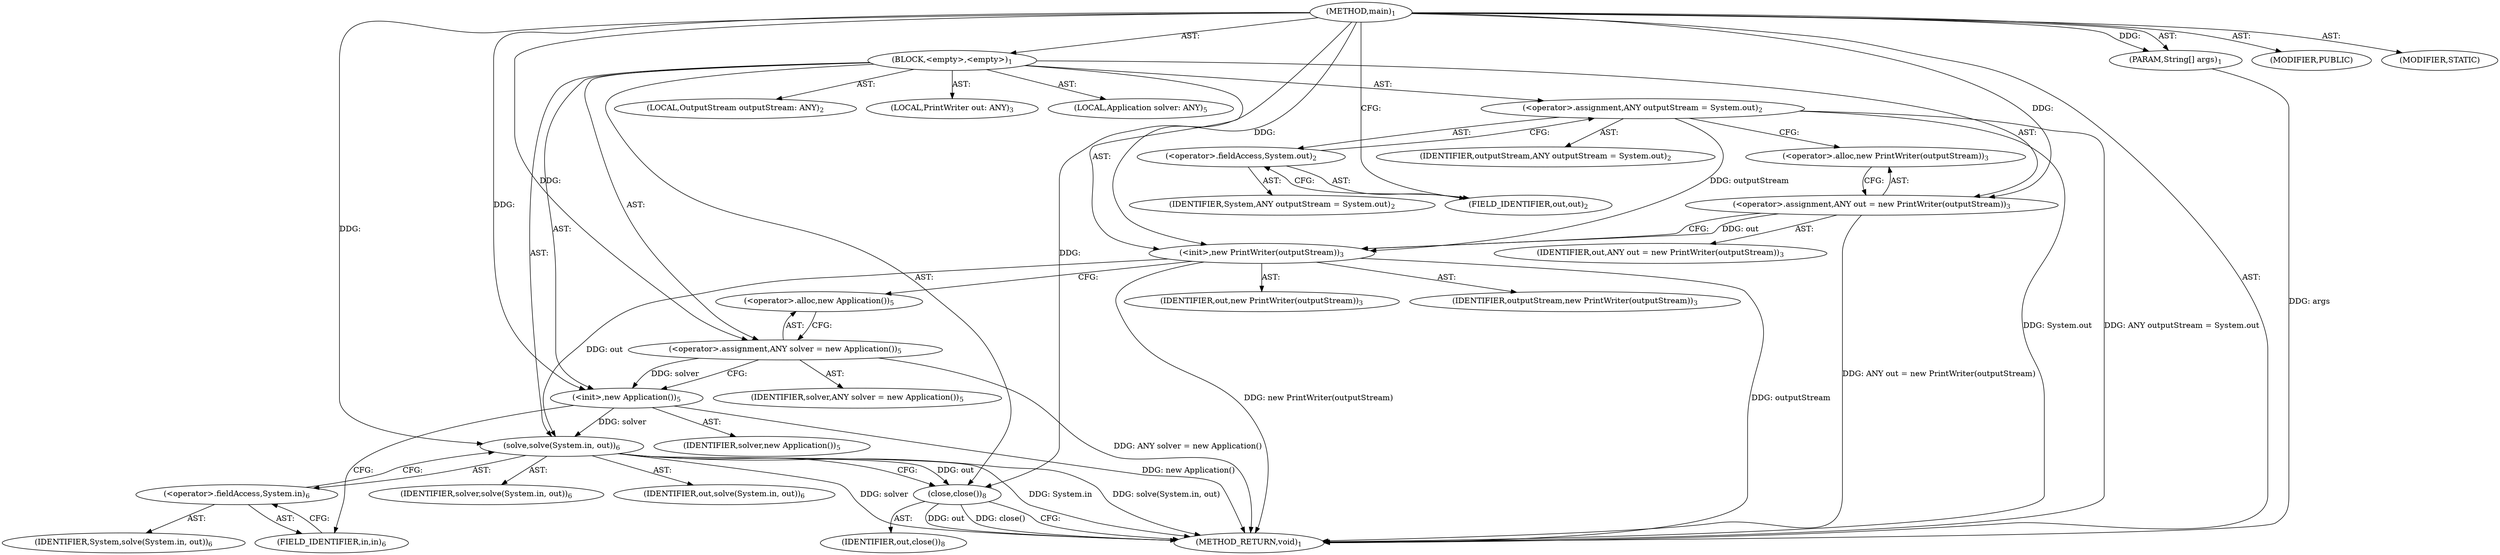 digraph "main" {  
"21" [label = <(METHOD,main)<SUB>1</SUB>> ]
"22" [label = <(PARAM,String[] args)<SUB>1</SUB>> ]
"23" [label = <(BLOCK,&lt;empty&gt;,&lt;empty&gt;)<SUB>1</SUB>> ]
"24" [label = <(LOCAL,OutputStream outputStream: ANY)<SUB>2</SUB>> ]
"25" [label = <(&lt;operator&gt;.assignment,ANY outputStream = System.out)<SUB>2</SUB>> ]
"26" [label = <(IDENTIFIER,outputStream,ANY outputStream = System.out)<SUB>2</SUB>> ]
"27" [label = <(&lt;operator&gt;.fieldAccess,System.out)<SUB>2</SUB>> ]
"28" [label = <(IDENTIFIER,System,ANY outputStream = System.out)<SUB>2</SUB>> ]
"29" [label = <(FIELD_IDENTIFIER,out,out)<SUB>2</SUB>> ]
"4" [label = <(LOCAL,PrintWriter out: ANY)<SUB>3</SUB>> ]
"30" [label = <(&lt;operator&gt;.assignment,ANY out = new PrintWriter(outputStream))<SUB>3</SUB>> ]
"31" [label = <(IDENTIFIER,out,ANY out = new PrintWriter(outputStream))<SUB>3</SUB>> ]
"32" [label = <(&lt;operator&gt;.alloc,new PrintWriter(outputStream))<SUB>3</SUB>> ]
"33" [label = <(&lt;init&gt;,new PrintWriter(outputStream))<SUB>3</SUB>> ]
"3" [label = <(IDENTIFIER,out,new PrintWriter(outputStream))<SUB>3</SUB>> ]
"34" [label = <(IDENTIFIER,outputStream,new PrintWriter(outputStream))<SUB>3</SUB>> ]
"6" [label = <(LOCAL,Application solver: ANY)<SUB>5</SUB>> ]
"35" [label = <(&lt;operator&gt;.assignment,ANY solver = new Application())<SUB>5</SUB>> ]
"36" [label = <(IDENTIFIER,solver,ANY solver = new Application())<SUB>5</SUB>> ]
"37" [label = <(&lt;operator&gt;.alloc,new Application())<SUB>5</SUB>> ]
"38" [label = <(&lt;init&gt;,new Application())<SUB>5</SUB>> ]
"5" [label = <(IDENTIFIER,solver,new Application())<SUB>5</SUB>> ]
"39" [label = <(solve,solve(System.in, out))<SUB>6</SUB>> ]
"40" [label = <(IDENTIFIER,solver,solve(System.in, out))<SUB>6</SUB>> ]
"41" [label = <(&lt;operator&gt;.fieldAccess,System.in)<SUB>6</SUB>> ]
"42" [label = <(IDENTIFIER,System,solve(System.in, out))<SUB>6</SUB>> ]
"43" [label = <(FIELD_IDENTIFIER,in,in)<SUB>6</SUB>> ]
"44" [label = <(IDENTIFIER,out,solve(System.in, out))<SUB>6</SUB>> ]
"45" [label = <(close,close())<SUB>8</SUB>> ]
"46" [label = <(IDENTIFIER,out,close())<SUB>8</SUB>> ]
"47" [label = <(MODIFIER,PUBLIC)> ]
"48" [label = <(MODIFIER,STATIC)> ]
"49" [label = <(METHOD_RETURN,void)<SUB>1</SUB>> ]
  "21" -> "22"  [ label = "AST: "] 
  "21" -> "23"  [ label = "AST: "] 
  "21" -> "47"  [ label = "AST: "] 
  "21" -> "48"  [ label = "AST: "] 
  "21" -> "49"  [ label = "AST: "] 
  "23" -> "24"  [ label = "AST: "] 
  "23" -> "25"  [ label = "AST: "] 
  "23" -> "4"  [ label = "AST: "] 
  "23" -> "30"  [ label = "AST: "] 
  "23" -> "33"  [ label = "AST: "] 
  "23" -> "6"  [ label = "AST: "] 
  "23" -> "35"  [ label = "AST: "] 
  "23" -> "38"  [ label = "AST: "] 
  "23" -> "39"  [ label = "AST: "] 
  "23" -> "45"  [ label = "AST: "] 
  "25" -> "26"  [ label = "AST: "] 
  "25" -> "27"  [ label = "AST: "] 
  "27" -> "28"  [ label = "AST: "] 
  "27" -> "29"  [ label = "AST: "] 
  "30" -> "31"  [ label = "AST: "] 
  "30" -> "32"  [ label = "AST: "] 
  "33" -> "3"  [ label = "AST: "] 
  "33" -> "34"  [ label = "AST: "] 
  "35" -> "36"  [ label = "AST: "] 
  "35" -> "37"  [ label = "AST: "] 
  "38" -> "5"  [ label = "AST: "] 
  "39" -> "40"  [ label = "AST: "] 
  "39" -> "41"  [ label = "AST: "] 
  "39" -> "44"  [ label = "AST: "] 
  "41" -> "42"  [ label = "AST: "] 
  "41" -> "43"  [ label = "AST: "] 
  "45" -> "46"  [ label = "AST: "] 
  "25" -> "32"  [ label = "CFG: "] 
  "30" -> "33"  [ label = "CFG: "] 
  "33" -> "37"  [ label = "CFG: "] 
  "35" -> "38"  [ label = "CFG: "] 
  "38" -> "43"  [ label = "CFG: "] 
  "39" -> "45"  [ label = "CFG: "] 
  "45" -> "49"  [ label = "CFG: "] 
  "27" -> "25"  [ label = "CFG: "] 
  "32" -> "30"  [ label = "CFG: "] 
  "37" -> "35"  [ label = "CFG: "] 
  "41" -> "39"  [ label = "CFG: "] 
  "29" -> "27"  [ label = "CFG: "] 
  "43" -> "41"  [ label = "CFG: "] 
  "21" -> "29"  [ label = "CFG: "] 
  "22" -> "49"  [ label = "DDG: args"] 
  "25" -> "49"  [ label = "DDG: System.out"] 
  "25" -> "49"  [ label = "DDG: ANY outputStream = System.out"] 
  "30" -> "49"  [ label = "DDG: ANY out = new PrintWriter(outputStream)"] 
  "33" -> "49"  [ label = "DDG: outputStream"] 
  "33" -> "49"  [ label = "DDG: new PrintWriter(outputStream)"] 
  "35" -> "49"  [ label = "DDG: ANY solver = new Application()"] 
  "38" -> "49"  [ label = "DDG: new Application()"] 
  "39" -> "49"  [ label = "DDG: solver"] 
  "39" -> "49"  [ label = "DDG: System.in"] 
  "39" -> "49"  [ label = "DDG: solve(System.in, out)"] 
  "45" -> "49"  [ label = "DDG: out"] 
  "45" -> "49"  [ label = "DDG: close()"] 
  "21" -> "22"  [ label = "DDG: "] 
  "21" -> "30"  [ label = "DDG: "] 
  "21" -> "35"  [ label = "DDG: "] 
  "30" -> "33"  [ label = "DDG: out"] 
  "21" -> "33"  [ label = "DDG: "] 
  "25" -> "33"  [ label = "DDG: outputStream"] 
  "35" -> "38"  [ label = "DDG: solver"] 
  "21" -> "38"  [ label = "DDG: "] 
  "38" -> "39"  [ label = "DDG: solver"] 
  "21" -> "39"  [ label = "DDG: "] 
  "33" -> "39"  [ label = "DDG: out"] 
  "39" -> "45"  [ label = "DDG: out"] 
  "21" -> "45"  [ label = "DDG: "] 
}
